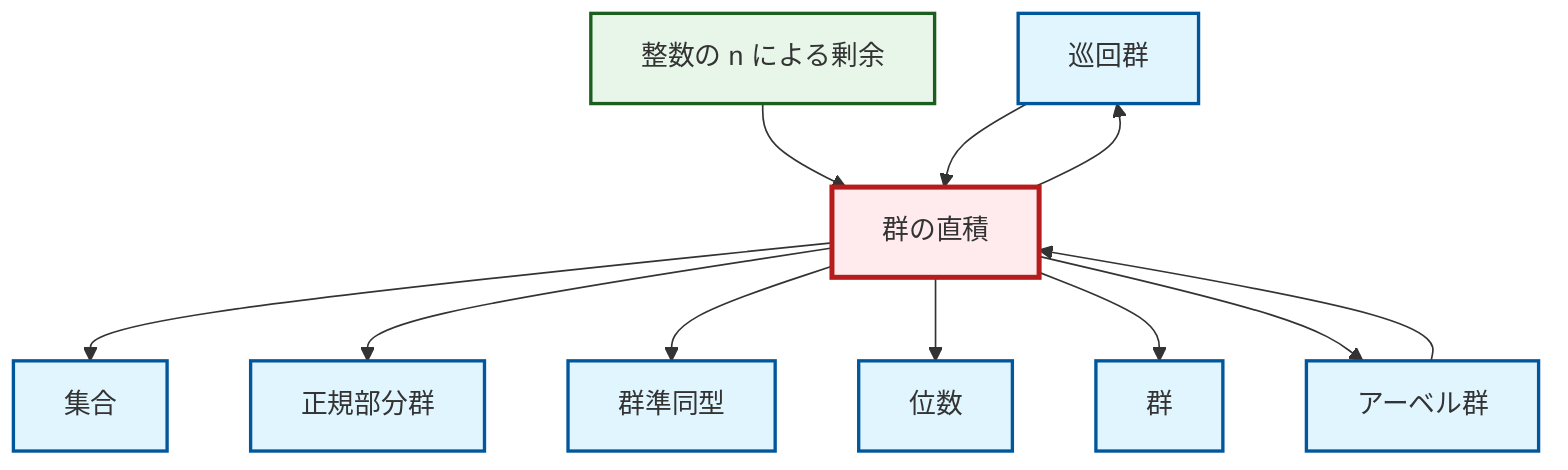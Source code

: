 graph TD
    classDef definition fill:#e1f5fe,stroke:#01579b,stroke-width:2px
    classDef theorem fill:#f3e5f5,stroke:#4a148c,stroke-width:2px
    classDef axiom fill:#fff3e0,stroke:#e65100,stroke-width:2px
    classDef example fill:#e8f5e9,stroke:#1b5e20,stroke-width:2px
    classDef current fill:#ffebee,stroke:#b71c1c,stroke-width:3px
    def-group["群"]:::definition
    def-cyclic-group["巡回群"]:::definition
    def-homomorphism["群準同型"]:::definition
    def-abelian-group["アーベル群"]:::definition
    ex-quotient-integers-mod-n["整数の n による剰余"]:::example
    def-direct-product["群の直積"]:::definition
    def-order["位数"]:::definition
    def-normal-subgroup["正規部分群"]:::definition
    def-set["集合"]:::definition
    def-direct-product --> def-cyclic-group
    def-direct-product --> def-set
    def-abelian-group --> def-direct-product
    def-direct-product --> def-normal-subgroup
    def-direct-product --> def-homomorphism
    ex-quotient-integers-mod-n --> def-direct-product
    def-cyclic-group --> def-direct-product
    def-direct-product --> def-order
    def-direct-product --> def-group
    def-direct-product --> def-abelian-group
    class def-direct-product current